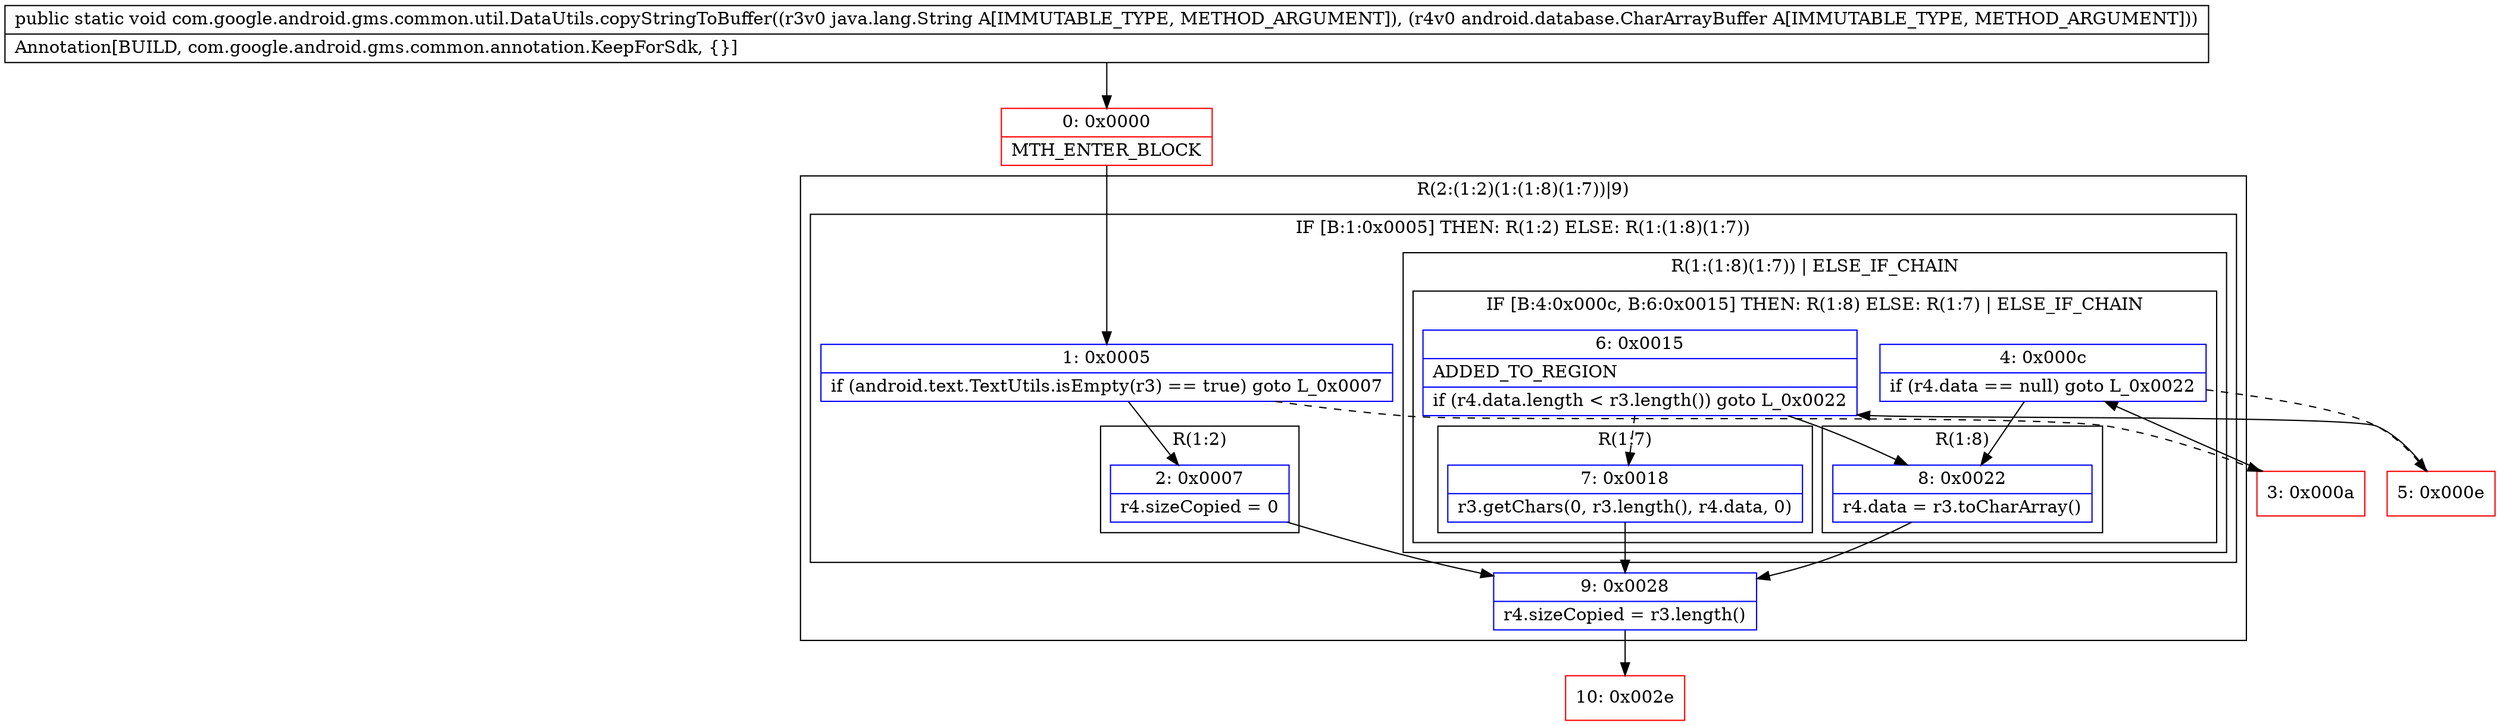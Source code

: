 digraph "CFG forcom.google.android.gms.common.util.DataUtils.copyStringToBuffer(Ljava\/lang\/String;Landroid\/database\/CharArrayBuffer;)V" {
subgraph cluster_Region_1764759152 {
label = "R(2:(1:2)(1:(1:8)(1:7))|9)";
node [shape=record,color=blue];
subgraph cluster_IfRegion_409009014 {
label = "IF [B:1:0x0005] THEN: R(1:2) ELSE: R(1:(1:8)(1:7))";
node [shape=record,color=blue];
Node_1 [shape=record,label="{1\:\ 0x0005|if (android.text.TextUtils.isEmpty(r3) == true) goto L_0x0007\l}"];
subgraph cluster_Region_1146965216 {
label = "R(1:2)";
node [shape=record,color=blue];
Node_2 [shape=record,label="{2\:\ 0x0007|r4.sizeCopied = 0\l}"];
}
subgraph cluster_Region_1702561838 {
label = "R(1:(1:8)(1:7)) | ELSE_IF_CHAIN\l";
node [shape=record,color=blue];
subgraph cluster_IfRegion_202441063 {
label = "IF [B:4:0x000c, B:6:0x0015] THEN: R(1:8) ELSE: R(1:7) | ELSE_IF_CHAIN\l";
node [shape=record,color=blue];
Node_4 [shape=record,label="{4\:\ 0x000c|if (r4.data == null) goto L_0x0022\l}"];
Node_6 [shape=record,label="{6\:\ 0x0015|ADDED_TO_REGION\l|if (r4.data.length \< r3.length()) goto L_0x0022\l}"];
subgraph cluster_Region_322302168 {
label = "R(1:8)";
node [shape=record,color=blue];
Node_8 [shape=record,label="{8\:\ 0x0022|r4.data = r3.toCharArray()\l}"];
}
subgraph cluster_Region_1025610770 {
label = "R(1:7)";
node [shape=record,color=blue];
Node_7 [shape=record,label="{7\:\ 0x0018|r3.getChars(0, r3.length(), r4.data, 0)\l}"];
}
}
}
}
Node_9 [shape=record,label="{9\:\ 0x0028|r4.sizeCopied = r3.length()\l}"];
}
Node_0 [shape=record,color=red,label="{0\:\ 0x0000|MTH_ENTER_BLOCK\l}"];
Node_3 [shape=record,color=red,label="{3\:\ 0x000a}"];
Node_5 [shape=record,color=red,label="{5\:\ 0x000e}"];
Node_10 [shape=record,color=red,label="{10\:\ 0x002e}"];
MethodNode[shape=record,label="{public static void com.google.android.gms.common.util.DataUtils.copyStringToBuffer((r3v0 java.lang.String A[IMMUTABLE_TYPE, METHOD_ARGUMENT]), (r4v0 android.database.CharArrayBuffer A[IMMUTABLE_TYPE, METHOD_ARGUMENT]))  | Annotation[BUILD, com.google.android.gms.common.annotation.KeepForSdk, \{\}]\l}"];
MethodNode -> Node_0;
Node_1 -> Node_2;
Node_1 -> Node_3[style=dashed];
Node_2 -> Node_9;
Node_4 -> Node_5[style=dashed];
Node_4 -> Node_8;
Node_6 -> Node_7[style=dashed];
Node_6 -> Node_8;
Node_8 -> Node_9;
Node_7 -> Node_9;
Node_9 -> Node_10;
Node_0 -> Node_1;
Node_3 -> Node_4;
Node_5 -> Node_6;
}

